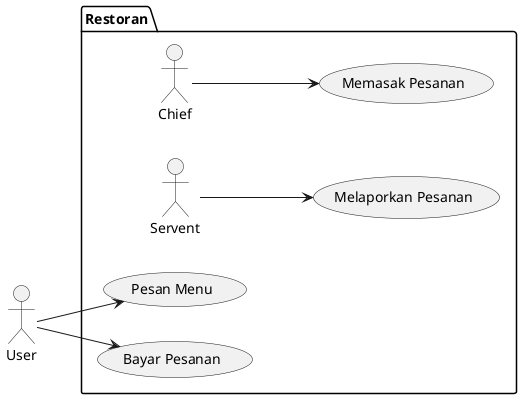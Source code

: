 @startuml Restoran

left to right direction

actor User as user
package Restoran {
    actor Chief as chief
    actor Servent as serve
}


package Restoran {
    usecase "Pesan Menu" as u1
    usecase "Bayar Pesanan" as u2
    usecase "Melaporkan Pesanan" as u3
    usecase "Memasak Pesanan" as u4
}

user --> u1
user --> u2
serve --> u3
chief --> u4

@enduml